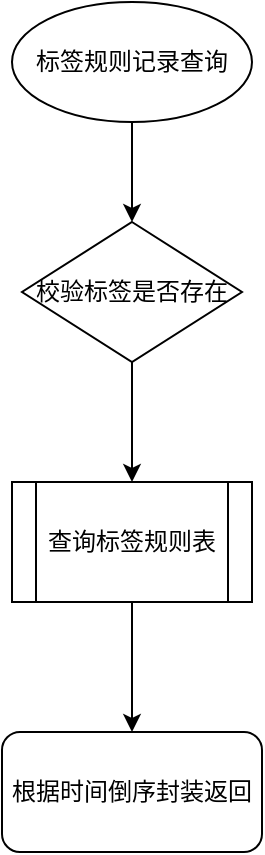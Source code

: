 <mxfile version="24.8.0">
  <diagram name="第 1 页" id="sLZdJ2d69jqGa44528aF">
    <mxGraphModel dx="1026" dy="650" grid="1" gridSize="10" guides="1" tooltips="1" connect="1" arrows="1" fold="1" page="1" pageScale="1" pageWidth="827" pageHeight="1169" math="0" shadow="0">
      <root>
        <mxCell id="0" />
        <mxCell id="1" parent="0" />
        <mxCell id="W3-rOdiWnFIIdeP9mUjL-3" value="" style="edgeStyle=orthogonalEdgeStyle;rounded=0;orthogonalLoop=1;jettySize=auto;html=1;" edge="1" parent="1" source="W3-rOdiWnFIIdeP9mUjL-1" target="W3-rOdiWnFIIdeP9mUjL-2">
          <mxGeometry relative="1" as="geometry" />
        </mxCell>
        <mxCell id="W3-rOdiWnFIIdeP9mUjL-1" value="标签规则记录查询" style="ellipse;whiteSpace=wrap;html=1;" vertex="1" parent="1">
          <mxGeometry x="200" y="140" width="120" height="60" as="geometry" />
        </mxCell>
        <mxCell id="W3-rOdiWnFIIdeP9mUjL-5" value="" style="edgeStyle=orthogonalEdgeStyle;rounded=0;orthogonalLoop=1;jettySize=auto;html=1;" edge="1" parent="1" source="W3-rOdiWnFIIdeP9mUjL-2" target="W3-rOdiWnFIIdeP9mUjL-4">
          <mxGeometry relative="1" as="geometry" />
        </mxCell>
        <mxCell id="W3-rOdiWnFIIdeP9mUjL-2" value="校验标签是否存在" style="rhombus;whiteSpace=wrap;html=1;" vertex="1" parent="1">
          <mxGeometry x="205" y="250" width="110" height="70" as="geometry" />
        </mxCell>
        <mxCell id="W3-rOdiWnFIIdeP9mUjL-7" value="" style="edgeStyle=orthogonalEdgeStyle;rounded=0;orthogonalLoop=1;jettySize=auto;html=1;" edge="1" parent="1" source="W3-rOdiWnFIIdeP9mUjL-4" target="W3-rOdiWnFIIdeP9mUjL-6">
          <mxGeometry relative="1" as="geometry" />
        </mxCell>
        <mxCell id="W3-rOdiWnFIIdeP9mUjL-4" value="查询标签规则表" style="shape=process;whiteSpace=wrap;html=1;backgroundOutline=1;" vertex="1" parent="1">
          <mxGeometry x="200" y="380" width="120" height="60" as="geometry" />
        </mxCell>
        <mxCell id="W3-rOdiWnFIIdeP9mUjL-6" value="根据时间倒序封装返回" style="rounded=1;whiteSpace=wrap;html=1;" vertex="1" parent="1">
          <mxGeometry x="195" y="505" width="130" height="60" as="geometry" />
        </mxCell>
      </root>
    </mxGraphModel>
  </diagram>
</mxfile>
